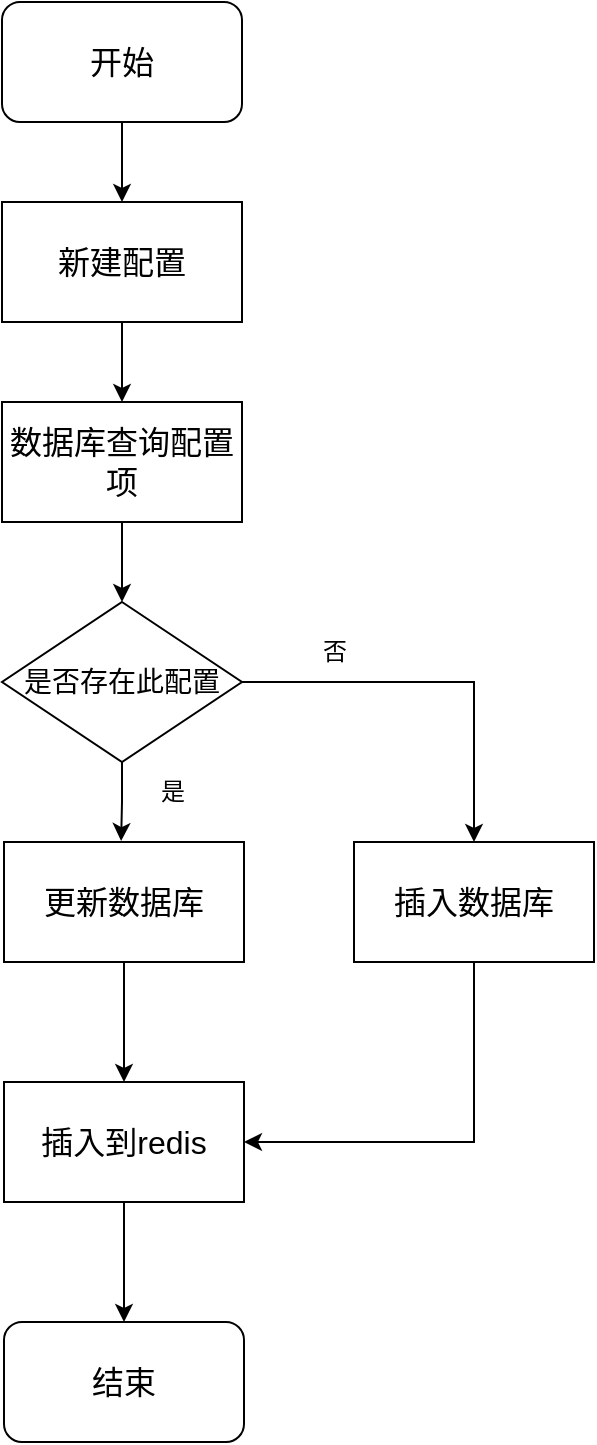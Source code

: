 <mxfile version="21.6.6" type="github">
  <diagram name="第 1 页" id="kwIzFST5W4AGIodNWWfJ">
    <mxGraphModel dx="1735" dy="920" grid="1" gridSize="10" guides="1" tooltips="1" connect="1" arrows="1" fold="1" page="1" pageScale="1" pageWidth="827" pageHeight="1169" math="0" shadow="0">
      <root>
        <mxCell id="0" />
        <mxCell id="1" parent="0" />
        <mxCell id="3KaGahnBnKmOWJUzNG7h-1" style="edgeStyle=orthogonalEdgeStyle;rounded=0;orthogonalLoop=1;jettySize=auto;html=1;entryX=0.5;entryY=0;entryDx=0;entryDy=0;" edge="1" parent="1" source="3KaGahnBnKmOWJUzNG7h-2" target="3KaGahnBnKmOWJUzNG7h-4">
          <mxGeometry relative="1" as="geometry" />
        </mxCell>
        <mxCell id="3KaGahnBnKmOWJUzNG7h-2" value="&lt;font style=&quot;font-size: 16px;&quot;&gt;开始&lt;/font&gt;" style="rounded=1;whiteSpace=wrap;html=1;" vertex="1" parent="1">
          <mxGeometry x="354" y="120" width="120" height="60" as="geometry" />
        </mxCell>
        <mxCell id="3KaGahnBnKmOWJUzNG7h-3" style="edgeStyle=orthogonalEdgeStyle;rounded=0;orthogonalLoop=1;jettySize=auto;html=1;entryX=0.5;entryY=0;entryDx=0;entryDy=0;" edge="1" parent="1" source="3KaGahnBnKmOWJUzNG7h-4" target="3KaGahnBnKmOWJUzNG7h-6">
          <mxGeometry relative="1" as="geometry" />
        </mxCell>
        <mxCell id="3KaGahnBnKmOWJUzNG7h-4" value="&lt;span style=&quot;font-size: 16px;&quot;&gt;新建配置&lt;/span&gt;" style="rounded=0;whiteSpace=wrap;html=1;" vertex="1" parent="1">
          <mxGeometry x="354" y="220" width="120" height="60" as="geometry" />
        </mxCell>
        <mxCell id="3KaGahnBnKmOWJUzNG7h-5" style="edgeStyle=orthogonalEdgeStyle;rounded=0;orthogonalLoop=1;jettySize=auto;html=1;entryX=0.5;entryY=0;entryDx=0;entryDy=0;" edge="1" parent="1" source="3KaGahnBnKmOWJUzNG7h-6">
          <mxGeometry relative="1" as="geometry">
            <mxPoint x="414" y="420" as="targetPoint" />
          </mxGeometry>
        </mxCell>
        <mxCell id="3KaGahnBnKmOWJUzNG7h-6" value="&lt;font style=&quot;font-size: 16px;&quot;&gt;数据库查询配置项&lt;/font&gt;" style="rounded=0;whiteSpace=wrap;html=1;" vertex="1" parent="1">
          <mxGeometry x="354" y="320" width="120" height="60" as="geometry" />
        </mxCell>
        <mxCell id="3KaGahnBnKmOWJUzNG7h-11" style="edgeStyle=orthogonalEdgeStyle;rounded=0;orthogonalLoop=1;jettySize=auto;html=1;entryX=0.5;entryY=0;entryDx=0;entryDy=0;exitX=1;exitY=0.5;exitDx=0;exitDy=0;" edge="1" parent="1" source="3KaGahnBnKmOWJUzNG7h-25" target="3KaGahnBnKmOWJUzNG7h-19">
          <mxGeometry relative="1" as="geometry">
            <mxPoint x="475" y="650" as="sourcePoint" />
          </mxGeometry>
        </mxCell>
        <mxCell id="3KaGahnBnKmOWJUzNG7h-32" style="edgeStyle=orthogonalEdgeStyle;rounded=0;orthogonalLoop=1;jettySize=auto;html=1;entryX=1;entryY=0.5;entryDx=0;entryDy=0;exitX=0.5;exitY=1;exitDx=0;exitDy=0;" edge="1" parent="1" source="3KaGahnBnKmOWJUzNG7h-19" target="3KaGahnBnKmOWJUzNG7h-23">
          <mxGeometry relative="1" as="geometry" />
        </mxCell>
        <mxCell id="3KaGahnBnKmOWJUzNG7h-19" value="&lt;span style=&quot;font-size: 16px;&quot;&gt;插入数据库&lt;/span&gt;" style="rounded=0;whiteSpace=wrap;html=1;" vertex="1" parent="1">
          <mxGeometry x="530" y="540" width="120" height="60" as="geometry" />
        </mxCell>
        <mxCell id="3KaGahnBnKmOWJUzNG7h-22" style="edgeStyle=orthogonalEdgeStyle;rounded=0;orthogonalLoop=1;jettySize=auto;html=1;" edge="1" parent="1" source="3KaGahnBnKmOWJUzNG7h-23" target="3KaGahnBnKmOWJUzNG7h-24">
          <mxGeometry relative="1" as="geometry" />
        </mxCell>
        <mxCell id="3KaGahnBnKmOWJUzNG7h-23" value="&lt;font style=&quot;font-size: 16px;&quot;&gt;插入到redis&lt;/font&gt;" style="rounded=0;whiteSpace=wrap;html=1;" vertex="1" parent="1">
          <mxGeometry x="355" y="660" width="120" height="60" as="geometry" />
        </mxCell>
        <mxCell id="3KaGahnBnKmOWJUzNG7h-24" value="&lt;font style=&quot;font-size: 16px;&quot;&gt;结束&lt;/font&gt;" style="rounded=1;whiteSpace=wrap;html=1;" vertex="1" parent="1">
          <mxGeometry x="355" y="780" width="120" height="60" as="geometry" />
        </mxCell>
        <mxCell id="3KaGahnBnKmOWJUzNG7h-29" style="edgeStyle=orthogonalEdgeStyle;rounded=0;orthogonalLoop=1;jettySize=auto;html=1;entryX=0.488;entryY=-0.008;entryDx=0;entryDy=0;entryPerimeter=0;" edge="1" parent="1" source="3KaGahnBnKmOWJUzNG7h-25" target="3KaGahnBnKmOWJUzNG7h-26">
          <mxGeometry relative="1" as="geometry" />
        </mxCell>
        <mxCell id="3KaGahnBnKmOWJUzNG7h-25" value="&lt;font style=&quot;font-size: 14px;&quot;&gt;是否存在此配置&lt;/font&gt;" style="rhombus;whiteSpace=wrap;html=1;" vertex="1" parent="1">
          <mxGeometry x="354" y="420" width="120" height="80" as="geometry" />
        </mxCell>
        <mxCell id="3KaGahnBnKmOWJUzNG7h-33" style="edgeStyle=orthogonalEdgeStyle;rounded=0;orthogonalLoop=1;jettySize=auto;html=1;entryX=0.5;entryY=0;entryDx=0;entryDy=0;" edge="1" parent="1" source="3KaGahnBnKmOWJUzNG7h-26" target="3KaGahnBnKmOWJUzNG7h-23">
          <mxGeometry relative="1" as="geometry" />
        </mxCell>
        <mxCell id="3KaGahnBnKmOWJUzNG7h-26" value="&lt;span style=&quot;font-size: 16px;&quot;&gt;更新数据库&lt;/span&gt;" style="rounded=0;whiteSpace=wrap;html=1;" vertex="1" parent="1">
          <mxGeometry x="355" y="540" width="120" height="60" as="geometry" />
        </mxCell>
        <mxCell id="3KaGahnBnKmOWJUzNG7h-30" value="是" style="text;html=1;align=center;verticalAlign=middle;resizable=0;points=[];autosize=1;strokeColor=none;fillColor=none;" vertex="1" parent="1">
          <mxGeometry x="419" y="500" width="40" height="30" as="geometry" />
        </mxCell>
        <mxCell id="3KaGahnBnKmOWJUzNG7h-31" value="否" style="text;html=1;align=center;verticalAlign=middle;resizable=0;points=[];autosize=1;strokeColor=none;fillColor=none;" vertex="1" parent="1">
          <mxGeometry x="500" y="430" width="40" height="30" as="geometry" />
        </mxCell>
      </root>
    </mxGraphModel>
  </diagram>
</mxfile>
